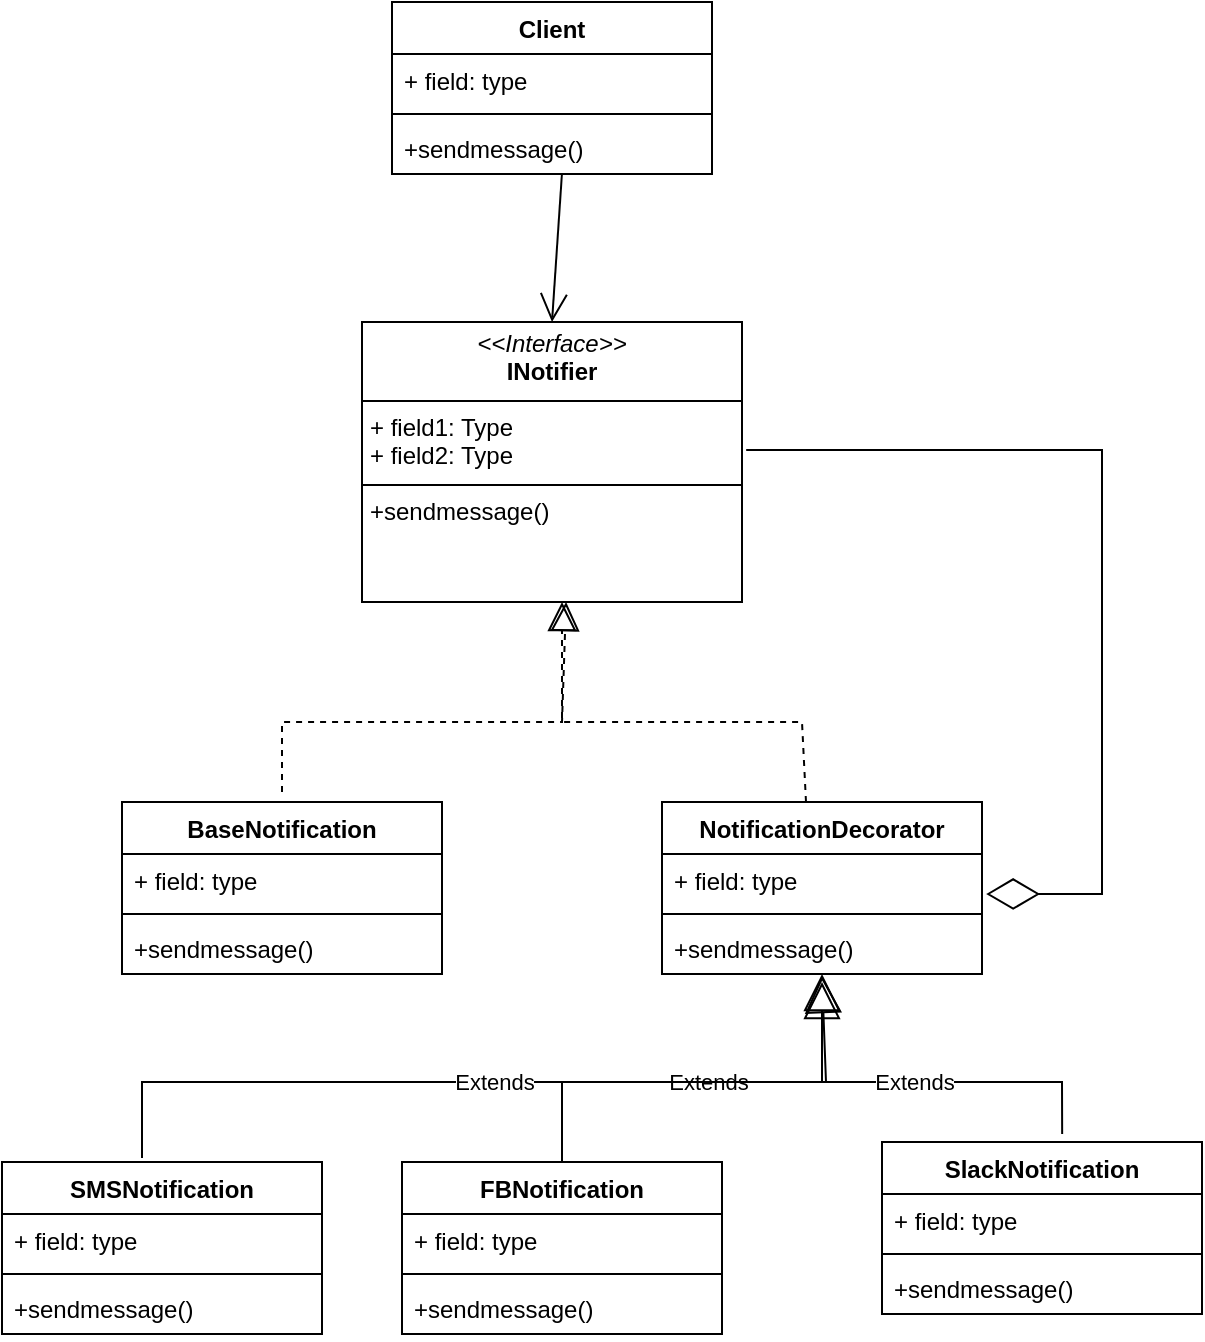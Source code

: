 <mxfile version="26.0.13">
  <diagram name="Page-1" id="I1fG2hlJTh6gh41asIfw">
    <mxGraphModel dx="1364" dy="759" grid="1" gridSize="10" guides="1" tooltips="1" connect="1" arrows="1" fold="1" page="1" pageScale="1" pageWidth="850" pageHeight="1100" math="0" shadow="0">
      <root>
        <mxCell id="0" />
        <mxCell id="1" parent="0" />
        <mxCell id="Lr-yCr-141-XIPYUaXXb-1" value="&lt;p style=&quot;margin:0px;margin-top:4px;text-align:center;&quot;&gt;&lt;i&gt;&amp;lt;&amp;lt;Interface&amp;gt;&amp;gt;&lt;/i&gt;&lt;br&gt;&lt;b&gt;INotifier&lt;/b&gt;&lt;/p&gt;&lt;hr size=&quot;1&quot; style=&quot;border-style:solid;&quot;&gt;&lt;p style=&quot;margin:0px;margin-left:4px;&quot;&gt;+ field1: Type&lt;br&gt;+ field2: Type&lt;/p&gt;&lt;hr size=&quot;1&quot; style=&quot;border-style:solid;&quot;&gt;&lt;p style=&quot;margin:0px;margin-left:4px;&quot;&gt;+sendmessage()&lt;/p&gt;" style="verticalAlign=top;align=left;overflow=fill;html=1;whiteSpace=wrap;" vertex="1" parent="1">
          <mxGeometry x="340" y="180" width="190" height="140" as="geometry" />
        </mxCell>
        <mxCell id="Lr-yCr-141-XIPYUaXXb-2" value="Client" style="swimlane;fontStyle=1;align=center;verticalAlign=top;childLayout=stackLayout;horizontal=1;startSize=26;horizontalStack=0;resizeParent=1;resizeParentMax=0;resizeLast=0;collapsible=1;marginBottom=0;whiteSpace=wrap;html=1;" vertex="1" parent="1">
          <mxGeometry x="355" y="20" width="160" height="86" as="geometry" />
        </mxCell>
        <mxCell id="Lr-yCr-141-XIPYUaXXb-3" value="+ field: type" style="text;strokeColor=none;fillColor=none;align=left;verticalAlign=top;spacingLeft=4;spacingRight=4;overflow=hidden;rotatable=0;points=[[0,0.5],[1,0.5]];portConstraint=eastwest;whiteSpace=wrap;html=1;" vertex="1" parent="Lr-yCr-141-XIPYUaXXb-2">
          <mxGeometry y="26" width="160" height="26" as="geometry" />
        </mxCell>
        <mxCell id="Lr-yCr-141-XIPYUaXXb-4" value="" style="line;strokeWidth=1;fillColor=none;align=left;verticalAlign=middle;spacingTop=-1;spacingLeft=3;spacingRight=3;rotatable=0;labelPosition=right;points=[];portConstraint=eastwest;strokeColor=inherit;" vertex="1" parent="Lr-yCr-141-XIPYUaXXb-2">
          <mxGeometry y="52" width="160" height="8" as="geometry" />
        </mxCell>
        <mxCell id="Lr-yCr-141-XIPYUaXXb-5" value="+sendmessage()" style="text;strokeColor=none;fillColor=none;align=left;verticalAlign=top;spacingLeft=4;spacingRight=4;overflow=hidden;rotatable=0;points=[[0,0.5],[1,0.5]];portConstraint=eastwest;whiteSpace=wrap;html=1;" vertex="1" parent="Lr-yCr-141-XIPYUaXXb-2">
          <mxGeometry y="60" width="160" height="26" as="geometry" />
        </mxCell>
        <mxCell id="Lr-yCr-141-XIPYUaXXb-6" value="BaseNotification" style="swimlane;fontStyle=1;align=center;verticalAlign=top;childLayout=stackLayout;horizontal=1;startSize=26;horizontalStack=0;resizeParent=1;resizeParentMax=0;resizeLast=0;collapsible=1;marginBottom=0;whiteSpace=wrap;html=1;" vertex="1" parent="1">
          <mxGeometry x="220" y="420" width="160" height="86" as="geometry" />
        </mxCell>
        <mxCell id="Lr-yCr-141-XIPYUaXXb-7" value="+ field: type" style="text;strokeColor=none;fillColor=none;align=left;verticalAlign=top;spacingLeft=4;spacingRight=4;overflow=hidden;rotatable=0;points=[[0,0.5],[1,0.5]];portConstraint=eastwest;whiteSpace=wrap;html=1;" vertex="1" parent="Lr-yCr-141-XIPYUaXXb-6">
          <mxGeometry y="26" width="160" height="26" as="geometry" />
        </mxCell>
        <mxCell id="Lr-yCr-141-XIPYUaXXb-8" value="" style="line;strokeWidth=1;fillColor=none;align=left;verticalAlign=middle;spacingTop=-1;spacingLeft=3;spacingRight=3;rotatable=0;labelPosition=right;points=[];portConstraint=eastwest;strokeColor=inherit;" vertex="1" parent="Lr-yCr-141-XIPYUaXXb-6">
          <mxGeometry y="52" width="160" height="8" as="geometry" />
        </mxCell>
        <mxCell id="Lr-yCr-141-XIPYUaXXb-9" value="+sendmessage()" style="text;strokeColor=none;fillColor=none;align=left;verticalAlign=top;spacingLeft=4;spacingRight=4;overflow=hidden;rotatable=0;points=[[0,0.5],[1,0.5]];portConstraint=eastwest;whiteSpace=wrap;html=1;" vertex="1" parent="Lr-yCr-141-XIPYUaXXb-6">
          <mxGeometry y="60" width="160" height="26" as="geometry" />
        </mxCell>
        <mxCell id="Lr-yCr-141-XIPYUaXXb-10" value="NotificationDecorator" style="swimlane;fontStyle=1;align=center;verticalAlign=top;childLayout=stackLayout;horizontal=1;startSize=26;horizontalStack=0;resizeParent=1;resizeParentMax=0;resizeLast=0;collapsible=1;marginBottom=0;whiteSpace=wrap;html=1;" vertex="1" parent="1">
          <mxGeometry x="490" y="420" width="160" height="86" as="geometry" />
        </mxCell>
        <mxCell id="Lr-yCr-141-XIPYUaXXb-11" value="+ field: type" style="text;strokeColor=none;fillColor=none;align=left;verticalAlign=top;spacingLeft=4;spacingRight=4;overflow=hidden;rotatable=0;points=[[0,0.5],[1,0.5]];portConstraint=eastwest;whiteSpace=wrap;html=1;" vertex="1" parent="Lr-yCr-141-XIPYUaXXb-10">
          <mxGeometry y="26" width="160" height="26" as="geometry" />
        </mxCell>
        <mxCell id="Lr-yCr-141-XIPYUaXXb-12" value="" style="line;strokeWidth=1;fillColor=none;align=left;verticalAlign=middle;spacingTop=-1;spacingLeft=3;spacingRight=3;rotatable=0;labelPosition=right;points=[];portConstraint=eastwest;strokeColor=inherit;" vertex="1" parent="Lr-yCr-141-XIPYUaXXb-10">
          <mxGeometry y="52" width="160" height="8" as="geometry" />
        </mxCell>
        <mxCell id="Lr-yCr-141-XIPYUaXXb-13" value="+sendmessage()" style="text;strokeColor=none;fillColor=none;align=left;verticalAlign=top;spacingLeft=4;spacingRight=4;overflow=hidden;rotatable=0;points=[[0,0.5],[1,0.5]];portConstraint=eastwest;whiteSpace=wrap;html=1;" vertex="1" parent="Lr-yCr-141-XIPYUaXXb-10">
          <mxGeometry y="60" width="160" height="26" as="geometry" />
        </mxCell>
        <mxCell id="Lr-yCr-141-XIPYUaXXb-14" value="FBNotification" style="swimlane;fontStyle=1;align=center;verticalAlign=top;childLayout=stackLayout;horizontal=1;startSize=26;horizontalStack=0;resizeParent=1;resizeParentMax=0;resizeLast=0;collapsible=1;marginBottom=0;whiteSpace=wrap;html=1;" vertex="1" parent="1">
          <mxGeometry x="360" y="600" width="160" height="86" as="geometry" />
        </mxCell>
        <mxCell id="Lr-yCr-141-XIPYUaXXb-15" value="+ field: type" style="text;strokeColor=none;fillColor=none;align=left;verticalAlign=top;spacingLeft=4;spacingRight=4;overflow=hidden;rotatable=0;points=[[0,0.5],[1,0.5]];portConstraint=eastwest;whiteSpace=wrap;html=1;" vertex="1" parent="Lr-yCr-141-XIPYUaXXb-14">
          <mxGeometry y="26" width="160" height="26" as="geometry" />
        </mxCell>
        <mxCell id="Lr-yCr-141-XIPYUaXXb-16" value="" style="line;strokeWidth=1;fillColor=none;align=left;verticalAlign=middle;spacingTop=-1;spacingLeft=3;spacingRight=3;rotatable=0;labelPosition=right;points=[];portConstraint=eastwest;strokeColor=inherit;" vertex="1" parent="Lr-yCr-141-XIPYUaXXb-14">
          <mxGeometry y="52" width="160" height="8" as="geometry" />
        </mxCell>
        <mxCell id="Lr-yCr-141-XIPYUaXXb-17" value="+sendmessage()" style="text;strokeColor=none;fillColor=none;align=left;verticalAlign=top;spacingLeft=4;spacingRight=4;overflow=hidden;rotatable=0;points=[[0,0.5],[1,0.5]];portConstraint=eastwest;whiteSpace=wrap;html=1;" vertex="1" parent="Lr-yCr-141-XIPYUaXXb-14">
          <mxGeometry y="60" width="160" height="26" as="geometry" />
        </mxCell>
        <mxCell id="Lr-yCr-141-XIPYUaXXb-18" value="SlackNotification" style="swimlane;fontStyle=1;align=center;verticalAlign=top;childLayout=stackLayout;horizontal=1;startSize=26;horizontalStack=0;resizeParent=1;resizeParentMax=0;resizeLast=0;collapsible=1;marginBottom=0;whiteSpace=wrap;html=1;" vertex="1" parent="1">
          <mxGeometry x="600" y="590" width="160" height="86" as="geometry" />
        </mxCell>
        <mxCell id="Lr-yCr-141-XIPYUaXXb-19" value="+ field: type" style="text;strokeColor=none;fillColor=none;align=left;verticalAlign=top;spacingLeft=4;spacingRight=4;overflow=hidden;rotatable=0;points=[[0,0.5],[1,0.5]];portConstraint=eastwest;whiteSpace=wrap;html=1;" vertex="1" parent="Lr-yCr-141-XIPYUaXXb-18">
          <mxGeometry y="26" width="160" height="26" as="geometry" />
        </mxCell>
        <mxCell id="Lr-yCr-141-XIPYUaXXb-20" value="" style="line;strokeWidth=1;fillColor=none;align=left;verticalAlign=middle;spacingTop=-1;spacingLeft=3;spacingRight=3;rotatable=0;labelPosition=right;points=[];portConstraint=eastwest;strokeColor=inherit;" vertex="1" parent="Lr-yCr-141-XIPYUaXXb-18">
          <mxGeometry y="52" width="160" height="8" as="geometry" />
        </mxCell>
        <mxCell id="Lr-yCr-141-XIPYUaXXb-21" value="+sendmessage()" style="text;strokeColor=none;fillColor=none;align=left;verticalAlign=top;spacingLeft=4;spacingRight=4;overflow=hidden;rotatable=0;points=[[0,0.5],[1,0.5]];portConstraint=eastwest;whiteSpace=wrap;html=1;" vertex="1" parent="Lr-yCr-141-XIPYUaXXb-18">
          <mxGeometry y="60" width="160" height="26" as="geometry" />
        </mxCell>
        <mxCell id="Lr-yCr-141-XIPYUaXXb-23" value="" style="endArrow=block;dashed=1;endFill=0;endSize=12;html=1;rounded=0;exitX=0.45;exitY=0;exitDx=0;exitDy=0;exitPerimeter=0;" edge="1" parent="1" source="Lr-yCr-141-XIPYUaXXb-10">
          <mxGeometry width="160" relative="1" as="geometry">
            <mxPoint x="280" y="320" as="sourcePoint" />
            <mxPoint x="440" y="320" as="targetPoint" />
            <Array as="points">
              <mxPoint x="560" y="380" />
              <mxPoint x="440" y="380" />
            </Array>
          </mxGeometry>
        </mxCell>
        <mxCell id="Lr-yCr-141-XIPYUaXXb-24" value="" style="endArrow=block;dashed=1;endFill=0;endSize=12;html=1;rounded=0;entryX=0.537;entryY=1.036;entryDx=0;entryDy=0;entryPerimeter=0;" edge="1" parent="1">
          <mxGeometry width="160" relative="1" as="geometry">
            <mxPoint x="300" y="414.96" as="sourcePoint" />
            <mxPoint x="442.03" y="320.0" as="targetPoint" />
            <Array as="points">
              <mxPoint x="300" y="380" />
              <mxPoint x="440" y="380" />
            </Array>
          </mxGeometry>
        </mxCell>
        <mxCell id="Lr-yCr-141-XIPYUaXXb-25" value="" style="endArrow=diamondThin;endFill=0;endSize=24;html=1;rounded=0;entryX=1.013;entryY=0.769;entryDx=0;entryDy=0;entryPerimeter=0;exitX=1.011;exitY=0.457;exitDx=0;exitDy=0;exitPerimeter=0;" edge="1" parent="1" source="Lr-yCr-141-XIPYUaXXb-1" target="Lr-yCr-141-XIPYUaXXb-11">
          <mxGeometry width="160" relative="1" as="geometry">
            <mxPoint x="670" y="360" as="sourcePoint" />
            <mxPoint x="830" y="360" as="targetPoint" />
            <Array as="points">
              <mxPoint x="710" y="244" />
              <mxPoint x="710" y="466" />
            </Array>
          </mxGeometry>
        </mxCell>
        <mxCell id="Lr-yCr-141-XIPYUaXXb-26" value="" style="endArrow=open;endFill=1;endSize=12;html=1;rounded=0;exitX=0.531;exitY=1;exitDx=0;exitDy=0;exitPerimeter=0;entryX=0.5;entryY=0;entryDx=0;entryDy=0;" edge="1" parent="1" source="Lr-yCr-141-XIPYUaXXb-5" target="Lr-yCr-141-XIPYUaXXb-1">
          <mxGeometry width="160" relative="1" as="geometry">
            <mxPoint x="180" y="490" as="sourcePoint" />
            <mxPoint x="340" y="490" as="targetPoint" />
          </mxGeometry>
        </mxCell>
        <mxCell id="Lr-yCr-141-XIPYUaXXb-27" value="Extends" style="endArrow=block;endSize=16;endFill=0;html=1;rounded=0;exitX=0.5;exitY=0;exitDx=0;exitDy=0;" edge="1" parent="1" source="Lr-yCr-141-XIPYUaXXb-14">
          <mxGeometry width="160" relative="1" as="geometry">
            <mxPoint x="180" y="490" as="sourcePoint" />
            <mxPoint x="570" y="507" as="targetPoint" />
            <Array as="points">
              <mxPoint x="440" y="560" />
              <mxPoint x="572" y="560" />
            </Array>
          </mxGeometry>
        </mxCell>
        <mxCell id="Lr-yCr-141-XIPYUaXXb-28" value="Extends" style="endArrow=block;endSize=16;endFill=0;html=1;rounded=0;exitX=0.563;exitY=0;exitDx=0;exitDy=0;exitPerimeter=0;" edge="1" parent="1">
          <mxGeometry width="160" relative="1" as="geometry">
            <mxPoint x="690.08" y="586" as="sourcePoint" />
            <mxPoint x="570" y="506" as="targetPoint" />
            <Array as="points">
              <mxPoint x="690" y="560" />
              <mxPoint x="570" y="560" />
            </Array>
          </mxGeometry>
        </mxCell>
        <mxCell id="Lr-yCr-141-XIPYUaXXb-29" value="SMSNotification" style="swimlane;fontStyle=1;align=center;verticalAlign=top;childLayout=stackLayout;horizontal=1;startSize=26;horizontalStack=0;resizeParent=1;resizeParentMax=0;resizeLast=0;collapsible=1;marginBottom=0;whiteSpace=wrap;html=1;" vertex="1" parent="1">
          <mxGeometry x="160" y="600" width="160" height="86" as="geometry" />
        </mxCell>
        <mxCell id="Lr-yCr-141-XIPYUaXXb-30" value="+ field: type" style="text;strokeColor=none;fillColor=none;align=left;verticalAlign=top;spacingLeft=4;spacingRight=4;overflow=hidden;rotatable=0;points=[[0,0.5],[1,0.5]];portConstraint=eastwest;whiteSpace=wrap;html=1;" vertex="1" parent="Lr-yCr-141-XIPYUaXXb-29">
          <mxGeometry y="26" width="160" height="26" as="geometry" />
        </mxCell>
        <mxCell id="Lr-yCr-141-XIPYUaXXb-31" value="" style="line;strokeWidth=1;fillColor=none;align=left;verticalAlign=middle;spacingTop=-1;spacingLeft=3;spacingRight=3;rotatable=0;labelPosition=right;points=[];portConstraint=eastwest;strokeColor=inherit;" vertex="1" parent="Lr-yCr-141-XIPYUaXXb-29">
          <mxGeometry y="52" width="160" height="8" as="geometry" />
        </mxCell>
        <mxCell id="Lr-yCr-141-XIPYUaXXb-32" value="+sendmessage()" style="text;strokeColor=none;fillColor=none;align=left;verticalAlign=top;spacingLeft=4;spacingRight=4;overflow=hidden;rotatable=0;points=[[0,0.5],[1,0.5]];portConstraint=eastwest;whiteSpace=wrap;html=1;" vertex="1" parent="Lr-yCr-141-XIPYUaXXb-29">
          <mxGeometry y="60" width="160" height="26" as="geometry" />
        </mxCell>
        <mxCell id="Lr-yCr-141-XIPYUaXXb-33" value="Extends" style="endArrow=block;endSize=16;endFill=0;html=1;rounded=0;" edge="1" parent="1">
          <mxGeometry width="160" relative="1" as="geometry">
            <mxPoint x="230" y="598" as="sourcePoint" />
            <mxPoint x="570" y="510" as="targetPoint" />
            <Array as="points">
              <mxPoint x="230" y="560" />
              <mxPoint x="570" y="560" />
            </Array>
          </mxGeometry>
        </mxCell>
      </root>
    </mxGraphModel>
  </diagram>
</mxfile>

